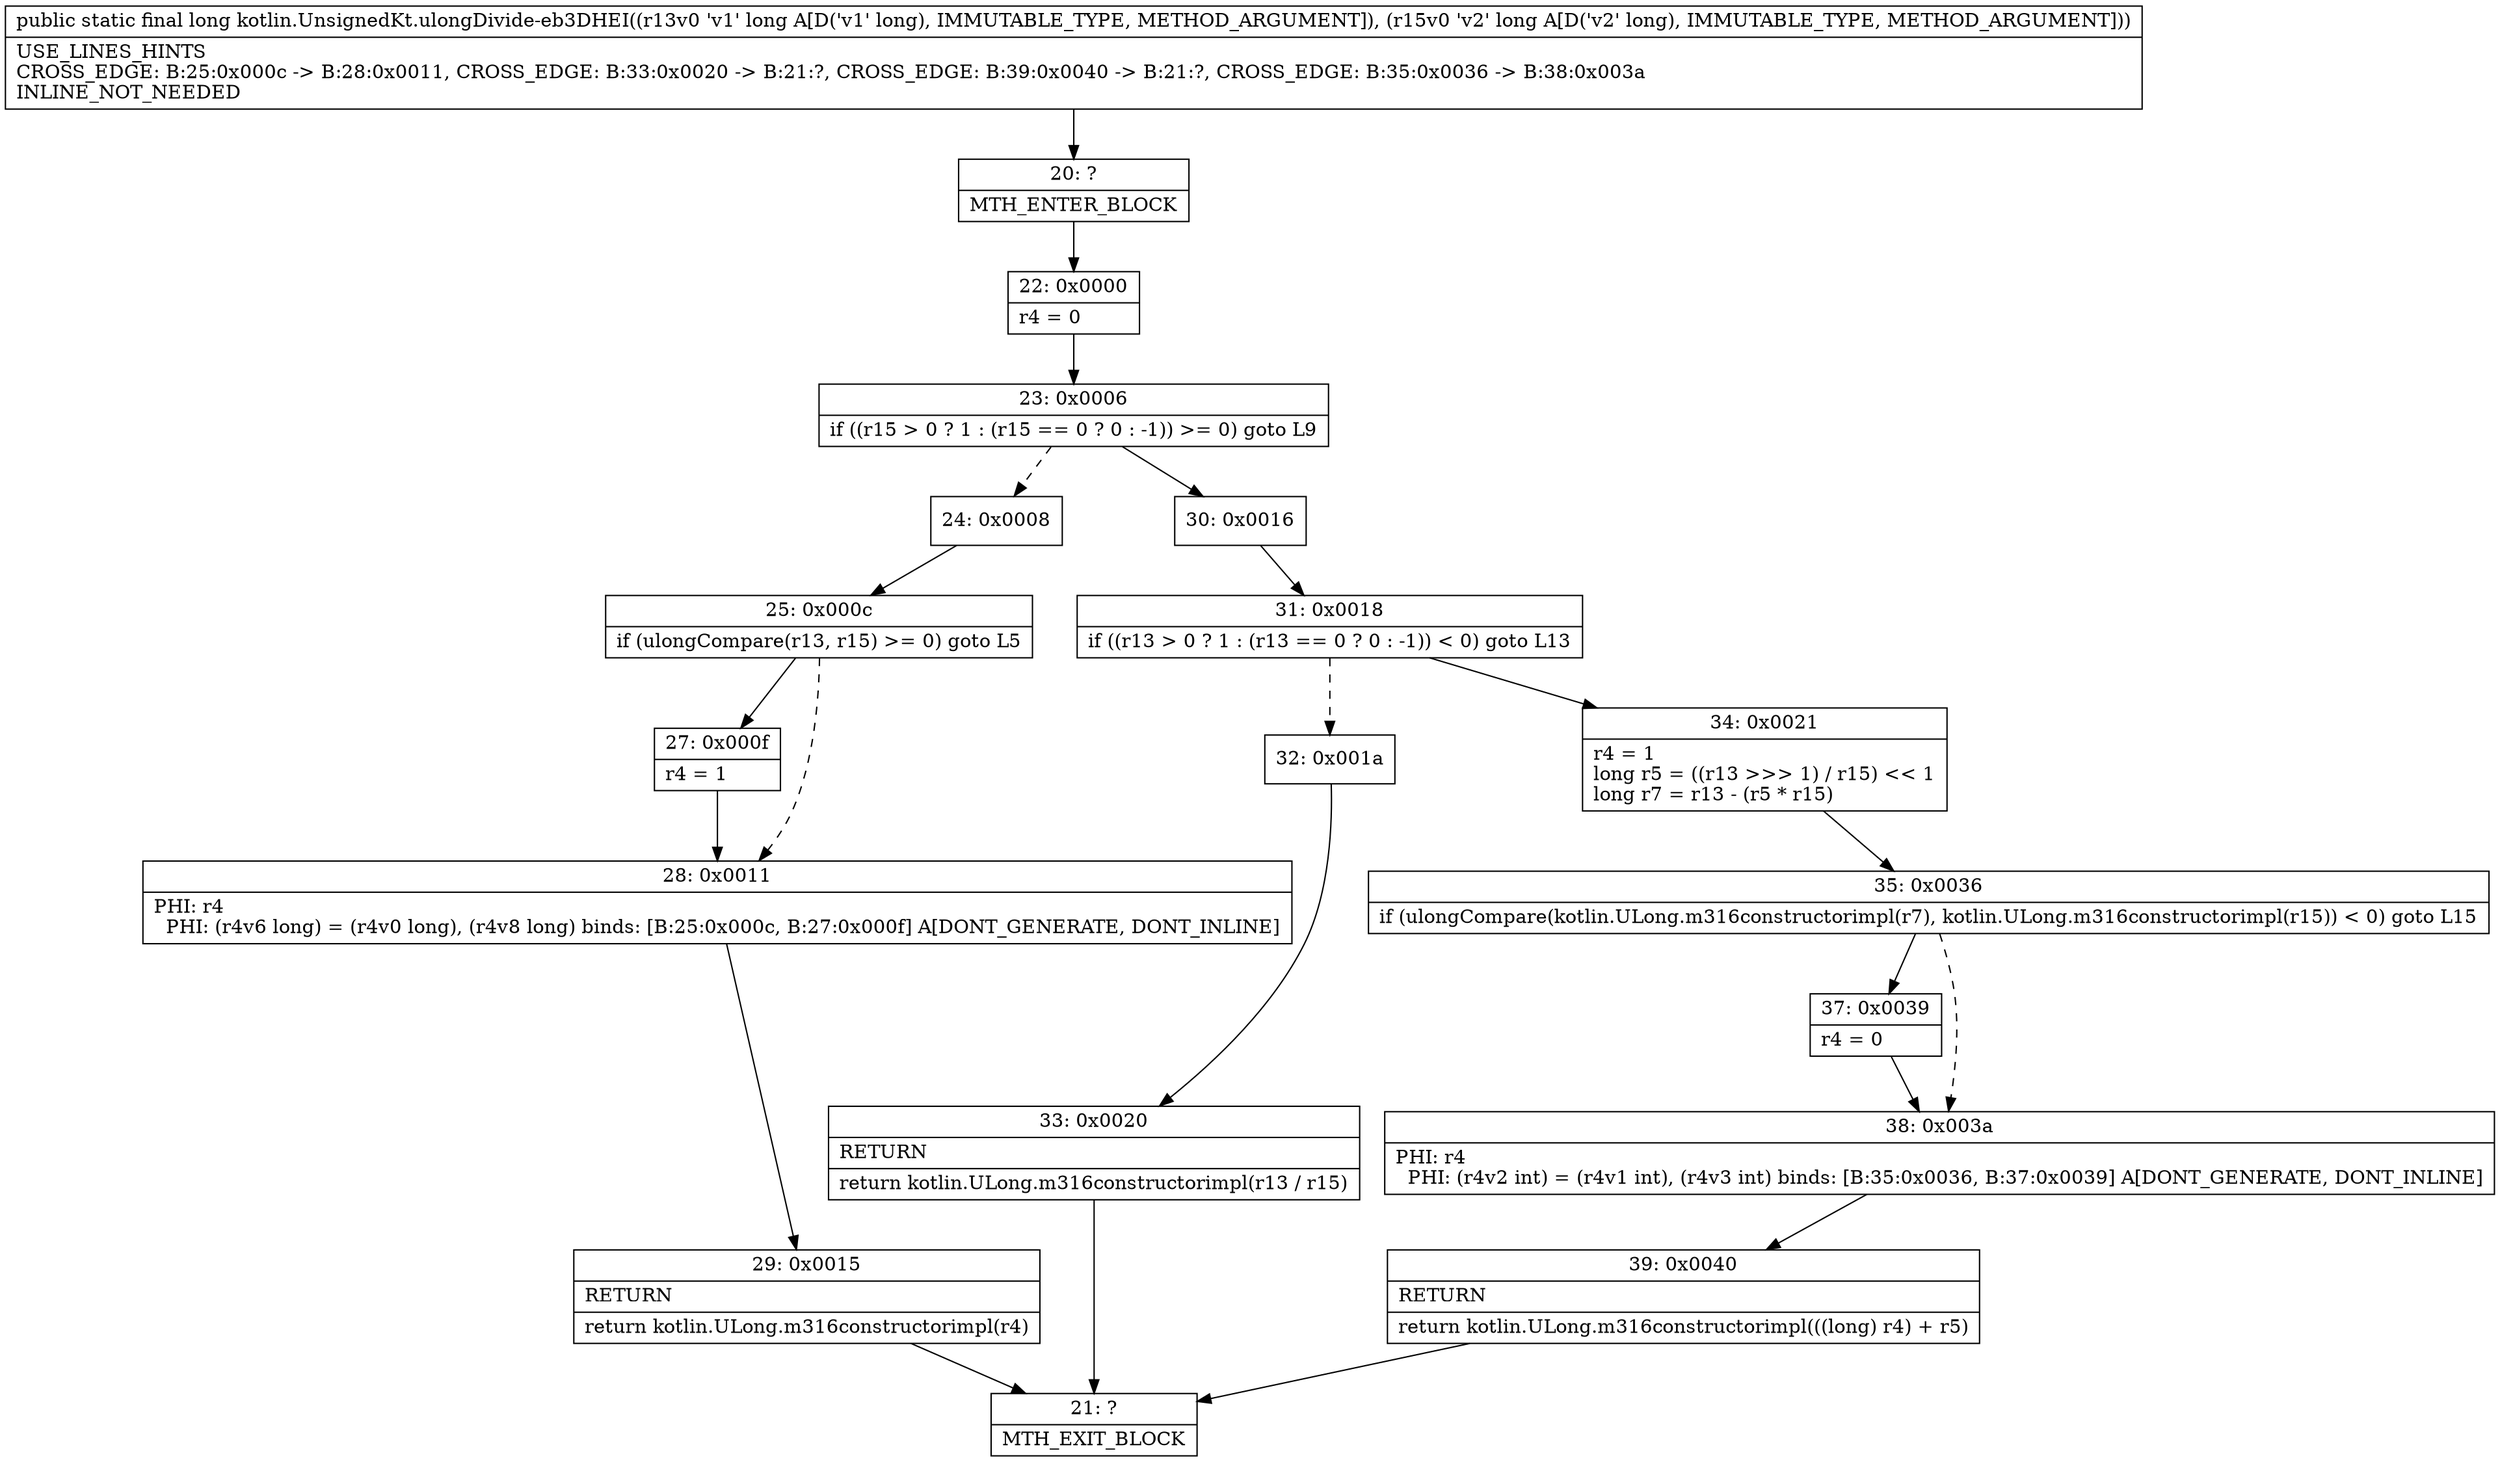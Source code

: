 digraph "CFG forkotlin.UnsignedKt.ulongDivide\-eb3DHEI(JJ)J" {
Node_20 [shape=record,label="{20\:\ ?|MTH_ENTER_BLOCK\l}"];
Node_22 [shape=record,label="{22\:\ 0x0000|r4 = 0\l}"];
Node_23 [shape=record,label="{23\:\ 0x0006|if ((r15 \> 0 ? 1 : (r15 == 0 ? 0 : \-1)) \>= 0) goto L9\l}"];
Node_24 [shape=record,label="{24\:\ 0x0008}"];
Node_25 [shape=record,label="{25\:\ 0x000c|if (ulongCompare(r13, r15) \>= 0) goto L5\l}"];
Node_27 [shape=record,label="{27\:\ 0x000f|r4 = 1\l}"];
Node_28 [shape=record,label="{28\:\ 0x0011|PHI: r4 \l  PHI: (r4v6 long) = (r4v0 long), (r4v8 long) binds: [B:25:0x000c, B:27:0x000f] A[DONT_GENERATE, DONT_INLINE]\l}"];
Node_29 [shape=record,label="{29\:\ 0x0015|RETURN\l|return kotlin.ULong.m316constructorimpl(r4)\l}"];
Node_21 [shape=record,label="{21\:\ ?|MTH_EXIT_BLOCK\l}"];
Node_30 [shape=record,label="{30\:\ 0x0016}"];
Node_31 [shape=record,label="{31\:\ 0x0018|if ((r13 \> 0 ? 1 : (r13 == 0 ? 0 : \-1)) \< 0) goto L13\l}"];
Node_32 [shape=record,label="{32\:\ 0x001a}"];
Node_33 [shape=record,label="{33\:\ 0x0020|RETURN\l|return kotlin.ULong.m316constructorimpl(r13 \/ r15)\l}"];
Node_34 [shape=record,label="{34\:\ 0x0021|r4 = 1\llong r5 = ((r13 \>\>\> 1) \/ r15) \<\< 1\llong r7 = r13 \- (r5 * r15)\l}"];
Node_35 [shape=record,label="{35\:\ 0x0036|if (ulongCompare(kotlin.ULong.m316constructorimpl(r7), kotlin.ULong.m316constructorimpl(r15)) \< 0) goto L15\l}"];
Node_37 [shape=record,label="{37\:\ 0x0039|r4 = 0\l}"];
Node_38 [shape=record,label="{38\:\ 0x003a|PHI: r4 \l  PHI: (r4v2 int) = (r4v1 int), (r4v3 int) binds: [B:35:0x0036, B:37:0x0039] A[DONT_GENERATE, DONT_INLINE]\l}"];
Node_39 [shape=record,label="{39\:\ 0x0040|RETURN\l|return kotlin.ULong.m316constructorimpl(((long) r4) + r5)\l}"];
MethodNode[shape=record,label="{public static final long kotlin.UnsignedKt.ulongDivide\-eb3DHEI((r13v0 'v1' long A[D('v1' long), IMMUTABLE_TYPE, METHOD_ARGUMENT]), (r15v0 'v2' long A[D('v2' long), IMMUTABLE_TYPE, METHOD_ARGUMENT]))  | USE_LINES_HINTS\lCROSS_EDGE: B:25:0x000c \-\> B:28:0x0011, CROSS_EDGE: B:33:0x0020 \-\> B:21:?, CROSS_EDGE: B:39:0x0040 \-\> B:21:?, CROSS_EDGE: B:35:0x0036 \-\> B:38:0x003a\lINLINE_NOT_NEEDED\l}"];
MethodNode -> Node_20;Node_20 -> Node_22;
Node_22 -> Node_23;
Node_23 -> Node_24[style=dashed];
Node_23 -> Node_30;
Node_24 -> Node_25;
Node_25 -> Node_27;
Node_25 -> Node_28[style=dashed];
Node_27 -> Node_28;
Node_28 -> Node_29;
Node_29 -> Node_21;
Node_30 -> Node_31;
Node_31 -> Node_32[style=dashed];
Node_31 -> Node_34;
Node_32 -> Node_33;
Node_33 -> Node_21;
Node_34 -> Node_35;
Node_35 -> Node_37;
Node_35 -> Node_38[style=dashed];
Node_37 -> Node_38;
Node_38 -> Node_39;
Node_39 -> Node_21;
}


